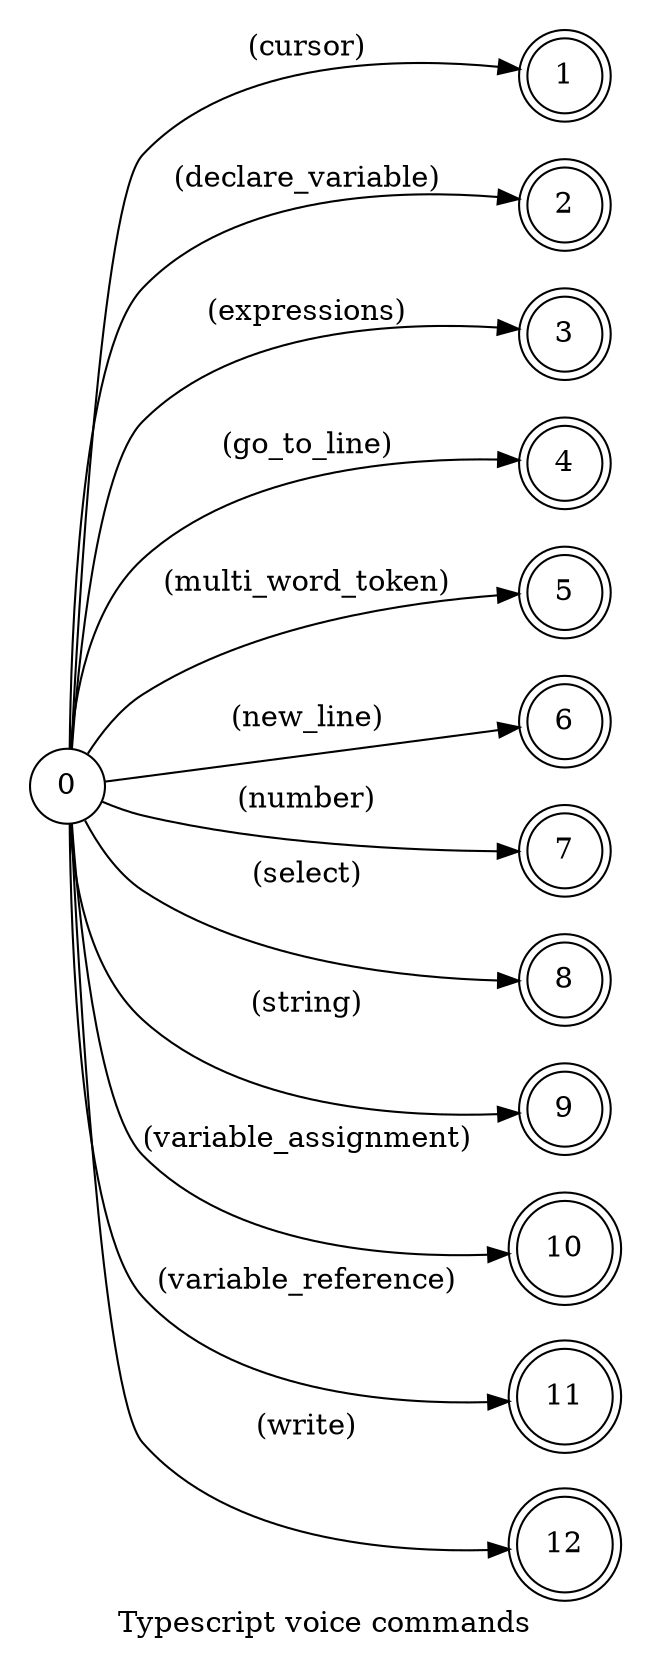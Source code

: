 digraph TypeScript {
    id="typescript";
    label="Typescript voice commands";
    lang="en-US";
    langName="English";
    pad="0.2";
    rankdir=LR;
    node[shape=circle]; 0;
    node[shape=doublecircle];

    // START GENERATED
    0 -> 1 [label="(cursor)"];
    0 -> 2 [label="(declare_variable)"];
    0 -> 3 [label="(expressions)"];
    0 -> 4 [label="(go_to_line)"];
    0 -> 5 [label="(multi_word_token)"];
    0 -> 6 [label="(new_line)"];
    0 -> 7 [label="(number)"];
    0 -> 8 [label="(select)"];
    0 -> 9 [label="(string)"];
    0 -> 10 [label="(variable_assignment)"];
    0 -> 11 [label="(variable_reference)"];
    0 -> 12 [label="(write)"];
    // END GENERATED

    title="Typescript voice commands";
    desc="Collection of voice commands of the typescript language";
}